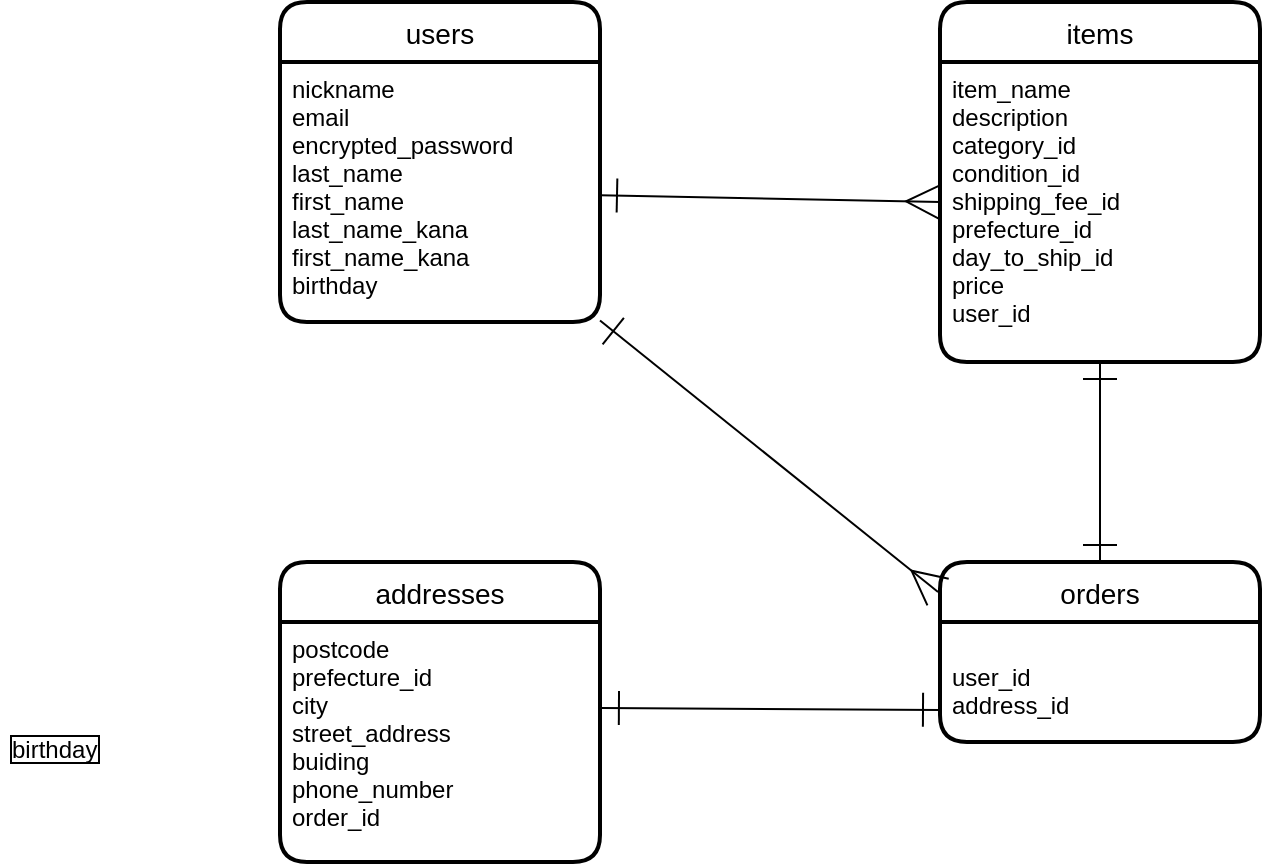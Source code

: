 <mxfile>
    <diagram id="4aUVHC74S00_cO-Cxm-3" name="ページ1">
        <mxGraphModel dx="1432" dy="834" grid="1" gridSize="10" guides="1" tooltips="1" connect="0" arrows="1" fold="1" page="1" pageScale="1" pageWidth="827" pageHeight="1169" math="0" shadow="0">
            <root>
                <mxCell id="0"/>
                <mxCell id="1" parent="0"/>
                <mxCell id="40" value="birthday" style="text;strokeColor=none;fillColor=none;spacingLeft=4;spacingRight=4;overflow=hidden;rotatable=0;points=[[0,0.5],[1,0.5]];portConstraint=eastwest;fontSize=12;labelBorderColor=default;" parent="1" vertex="1">
                    <mxGeometry x="-130" y="430" width="140" height="30" as="geometry"/>
                </mxCell>
                <mxCell id="85" value="users" style="swimlane;childLayout=stackLayout;horizontal=1;startSize=30;horizontalStack=0;rounded=1;fontSize=14;fontStyle=0;strokeWidth=2;resizeParent=0;resizeLast=1;shadow=0;dashed=0;align=center;" vertex="1" parent="1">
                    <mxGeometry x="10" y="70" width="160" height="160" as="geometry"/>
                </mxCell>
                <mxCell id="86" value="nickname&#10;email&#10;encrypted_password&#10;last_name&#10;first_name&#10;last_name_kana&#10;first_name_kana&#10;birthday&#10;" style="align=left;strokeColor=none;fillColor=none;spacingLeft=4;fontSize=12;verticalAlign=top;resizable=0;rotatable=0;part=1;" vertex="1" parent="85">
                    <mxGeometry y="30" width="160" height="130" as="geometry"/>
                </mxCell>
                <mxCell id="103" style="edgeStyle=none;html=1;startArrow=ERone;startFill=0;endArrow=ERone;endFill=0;startSize=15;endSize=15;exitX=1.006;exitY=0.358;exitDx=0;exitDy=0;exitPerimeter=0;entryX=0;entryY=0.733;entryDx=0;entryDy=0;entryPerimeter=0;" edge="1" parent="1" source="90" target="93">
                    <mxGeometry relative="1" as="geometry">
                        <mxPoint x="160" y="423" as="sourcePoint"/>
                        <mxPoint x="336" y="423" as="targetPoint"/>
                    </mxGeometry>
                </mxCell>
                <mxCell id="89" value="addresses" style="swimlane;childLayout=stackLayout;horizontal=1;startSize=30;horizontalStack=0;rounded=1;fontSize=14;fontStyle=0;strokeWidth=2;resizeParent=0;resizeLast=1;shadow=0;dashed=0;align=center;" vertex="1" parent="1">
                    <mxGeometry x="10" y="350" width="160" height="150" as="geometry"/>
                </mxCell>
                <mxCell id="90" value="postcode&#10;prefecture_id&#10;city&#10;street_address&#10;buiding&#10;phone_number&#10;order_id" style="align=left;strokeColor=none;fillColor=none;spacingLeft=4;fontSize=12;verticalAlign=top;resizable=0;rotatable=0;part=1;" vertex="1" parent="89">
                    <mxGeometry y="30" width="160" height="120" as="geometry"/>
                </mxCell>
                <mxCell id="92" value="orders" style="swimlane;childLayout=stackLayout;horizontal=1;startSize=30;horizontalStack=0;rounded=1;fontSize=14;fontStyle=0;strokeWidth=2;resizeParent=0;resizeLast=1;shadow=0;dashed=0;align=center;" vertex="1" parent="1">
                    <mxGeometry x="340" y="350" width="160" height="90" as="geometry"/>
                </mxCell>
                <mxCell id="93" value="&#10;user_id&#10;address_id" style="align=left;strokeColor=none;fillColor=none;spacingLeft=4;fontSize=12;verticalAlign=top;resizable=0;rotatable=0;part=1;" vertex="1" parent="92">
                    <mxGeometry y="30" width="160" height="60" as="geometry"/>
                </mxCell>
                <mxCell id="94" value="items" style="swimlane;childLayout=stackLayout;horizontal=1;startSize=30;horizontalStack=0;rounded=1;fontSize=14;fontStyle=0;strokeWidth=2;resizeParent=0;resizeLast=1;shadow=0;dashed=0;align=center;" vertex="1" parent="1">
                    <mxGeometry x="340" y="70" width="160" height="180" as="geometry"/>
                </mxCell>
                <mxCell id="95" value="item_name&#10;description&#10;category_id&#10;condition_id&#10;shipping_fee_id&#10;prefecture_id&#10;day_to_ship_id&#10;price&#10;user_id&#10;" style="align=left;strokeColor=none;fillColor=none;spacingLeft=4;fontSize=12;verticalAlign=top;resizable=0;rotatable=0;part=1;" vertex="1" parent="94">
                    <mxGeometry y="30" width="160" height="150" as="geometry"/>
                </mxCell>
                <mxCell id="96" style="edgeStyle=none;html=1;endArrow=ERmany;endFill=0;endSize=15;startSize=15;startArrow=ERone;startFill=0;entryX=0;entryY=0.467;entryDx=0;entryDy=0;entryPerimeter=0;" edge="1" parent="1" source="86" target="95">
                    <mxGeometry relative="1" as="geometry">
                        <mxPoint x="340" y="186" as="targetPoint"/>
                    </mxGeometry>
                </mxCell>
                <mxCell id="99" style="edgeStyle=none;html=1;entryX=-0.006;entryY=0.167;entryDx=0;entryDy=0;entryPerimeter=0;startArrow=ERone;startFill=0;endArrow=ERmany;endFill=0;startSize=15;endSize=15;" edge="1" parent="1" source="86" target="92">
                    <mxGeometry relative="1" as="geometry"/>
                </mxCell>
                <mxCell id="105" style="edgeStyle=none;html=1;startArrow=ERone;startFill=0;endArrow=ERone;endFill=0;startSize=15;endSize=15;" edge="1" parent="1" source="95">
                    <mxGeometry relative="1" as="geometry">
                        <mxPoint x="420" y="350" as="targetPoint"/>
                    </mxGeometry>
                </mxCell>
            </root>
        </mxGraphModel>
    </diagram>
</mxfile>